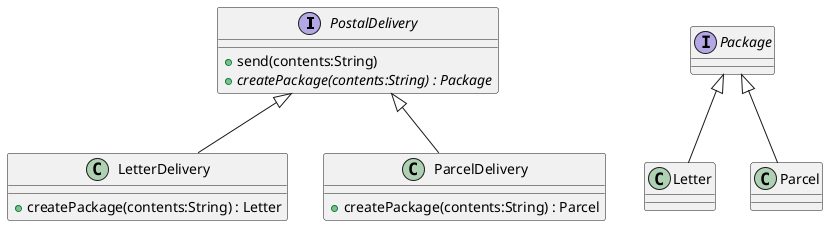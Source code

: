 @startuml
interface PostalDelivery {
    +send(contents:String)
    {abstract} +createPackage(contents:String) : Package
}

class LetterDelivery extends PostalDelivery {
    +createPackage(contents:String) : Letter
}

class ParcelDelivery extends PostalDelivery {
    +createPackage(contents:String) : Parcel
}

interface Package
class Letter extends Package
class Parcel extends Package

@enduml